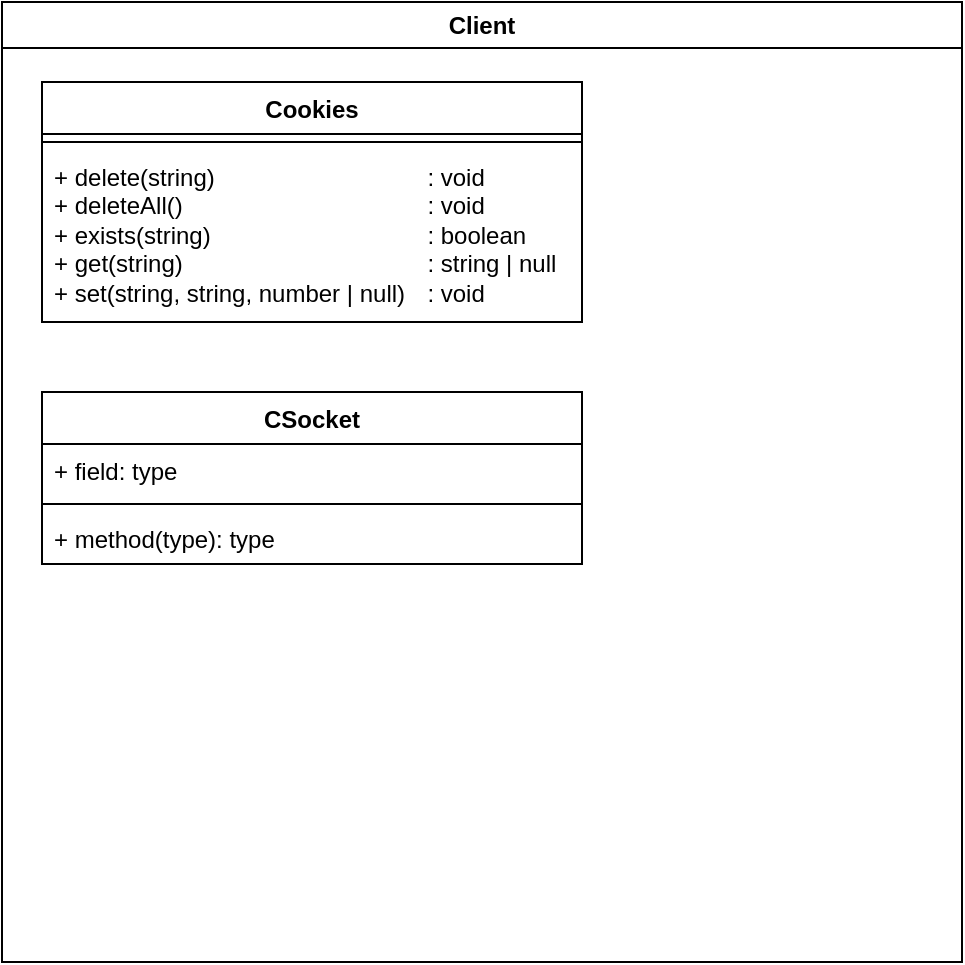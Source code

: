 <mxfile version="22.1.11" type="device">
  <diagram name="Page-1" id="OR8mDddgYaSbutNOPYRM">
    <mxGraphModel dx="636" dy="403" grid="1" gridSize="10" guides="1" tooltips="1" connect="1" arrows="1" fold="1" page="1" pageScale="1" pageWidth="827" pageHeight="1169" math="0" shadow="0">
      <root>
        <mxCell id="0" />
        <mxCell id="1" parent="0" />
        <mxCell id="ykMAXw_OsfZlg3vHde1L-20" value="Client" style="swimlane;whiteSpace=wrap;html=1;" vertex="1" parent="1">
          <mxGeometry width="480" height="480" as="geometry" />
        </mxCell>
        <mxCell id="ykMAXw_OsfZlg3vHde1L-16" value="Cookies" style="swimlane;fontStyle=1;align=center;verticalAlign=top;childLayout=stackLayout;horizontal=1;startSize=26;horizontalStack=0;resizeParent=1;resizeParentMax=0;resizeLast=0;collapsible=1;marginBottom=0;whiteSpace=wrap;html=1;" vertex="1" parent="ykMAXw_OsfZlg3vHde1L-20">
          <mxGeometry x="20" y="40" width="270" height="120" as="geometry">
            <mxRectangle x="20" y="40" width="90" height="30" as="alternateBounds" />
          </mxGeometry>
        </mxCell>
        <mxCell id="ykMAXw_OsfZlg3vHde1L-18" value="" style="line;strokeWidth=1;fillColor=none;align=left;verticalAlign=middle;spacingTop=-1;spacingLeft=3;spacingRight=3;rotatable=0;labelPosition=right;points=[];portConstraint=eastwest;strokeColor=inherit;" vertex="1" parent="ykMAXw_OsfZlg3vHde1L-16">
          <mxGeometry y="26" width="270" height="8" as="geometry" />
        </mxCell>
        <mxCell id="ykMAXw_OsfZlg3vHde1L-19" value="+ delete(string) &lt;span style=&quot;white-space: pre;&quot;&gt;&#x9;&lt;/span&gt;&lt;span style=&quot;white-space: pre;&quot;&gt;&#x9;&lt;/span&gt;&lt;span style=&quot;white-space: pre;&quot;&gt;&#x9;&lt;/span&gt;&lt;span style=&quot;white-space: pre;&quot;&gt;&#x9;&lt;/span&gt;: void&lt;br&gt;+ deleteAll() &lt;span style=&quot;white-space: pre;&quot;&gt;&#x9;&lt;/span&gt;&lt;span style=&quot;white-space: pre;&quot;&gt;&#x9;&lt;/span&gt;&lt;span style=&quot;white-space: pre;&quot;&gt;&#x9;&lt;/span&gt;&lt;span style=&quot;white-space: pre;&quot;&gt;&#x9;&lt;/span&gt;&lt;span style=&quot;white-space: pre;&quot;&gt;&#x9;&lt;/span&gt;: void&lt;br&gt;+ exists(string) &lt;span style=&quot;white-space: pre;&quot;&gt;&#x9;&lt;/span&gt;&lt;span style=&quot;white-space: pre;&quot;&gt;&#x9;&lt;/span&gt;&lt;span style=&quot;white-space: pre;&quot;&gt;&#x9;&lt;/span&gt;&lt;span style=&quot;white-space: pre;&quot;&gt;&#x9;&lt;/span&gt;: boolean&lt;br&gt;+ get(string) &lt;span style=&quot;white-space: pre;&quot;&gt;&#x9;&lt;/span&gt;&lt;span style=&quot;white-space: pre;&quot;&gt;&#x9;&lt;/span&gt;&lt;span style=&quot;white-space: pre;&quot;&gt;&#x9;&lt;/span&gt;&lt;span style=&quot;white-space: pre;&quot;&gt;&#x9;&lt;/span&gt;&lt;span style=&quot;white-space: pre;&quot;&gt;&#x9;&lt;/span&gt;: string | null&lt;br&gt;+ set(string, string, number | null) &lt;span style=&quot;white-space: pre;&quot;&gt;&#x9;&lt;/span&gt;: void" style="text;strokeColor=none;fillColor=none;align=left;verticalAlign=top;spacingLeft=4;spacingRight=4;overflow=hidden;rotatable=0;points=[[0,0.5],[1,0.5]];portConstraint=eastwest;whiteSpace=wrap;html=1;" vertex="1" parent="ykMAXw_OsfZlg3vHde1L-16">
          <mxGeometry y="34" width="270" height="86" as="geometry" />
        </mxCell>
        <mxCell id="ykMAXw_OsfZlg3vHde1L-25" value="CSocket" style="swimlane;fontStyle=1;align=center;verticalAlign=top;childLayout=stackLayout;horizontal=1;startSize=26;horizontalStack=0;resizeParent=1;resizeParentMax=0;resizeLast=0;collapsible=1;marginBottom=0;whiteSpace=wrap;html=1;" vertex="1" parent="ykMAXw_OsfZlg3vHde1L-20">
          <mxGeometry x="20" y="195" width="270" height="86" as="geometry" />
        </mxCell>
        <mxCell id="ykMAXw_OsfZlg3vHde1L-26" value="+ field: type" style="text;strokeColor=none;fillColor=none;align=left;verticalAlign=top;spacingLeft=4;spacingRight=4;overflow=hidden;rotatable=0;points=[[0,0.5],[1,0.5]];portConstraint=eastwest;whiteSpace=wrap;html=1;" vertex="1" parent="ykMAXw_OsfZlg3vHde1L-25">
          <mxGeometry y="26" width="270" height="26" as="geometry" />
        </mxCell>
        <mxCell id="ykMAXw_OsfZlg3vHde1L-27" value="" style="line;strokeWidth=1;fillColor=none;align=left;verticalAlign=middle;spacingTop=-1;spacingLeft=3;spacingRight=3;rotatable=0;labelPosition=right;points=[];portConstraint=eastwest;strokeColor=inherit;" vertex="1" parent="ykMAXw_OsfZlg3vHde1L-25">
          <mxGeometry y="52" width="270" height="8" as="geometry" />
        </mxCell>
        <mxCell id="ykMAXw_OsfZlg3vHde1L-28" value="+ method(type): type" style="text;strokeColor=none;fillColor=none;align=left;verticalAlign=top;spacingLeft=4;spacingRight=4;overflow=hidden;rotatable=0;points=[[0,0.5],[1,0.5]];portConstraint=eastwest;whiteSpace=wrap;html=1;" vertex="1" parent="ykMAXw_OsfZlg3vHde1L-25">
          <mxGeometry y="60" width="270" height="26" as="geometry" />
        </mxCell>
      </root>
    </mxGraphModel>
  </diagram>
</mxfile>
